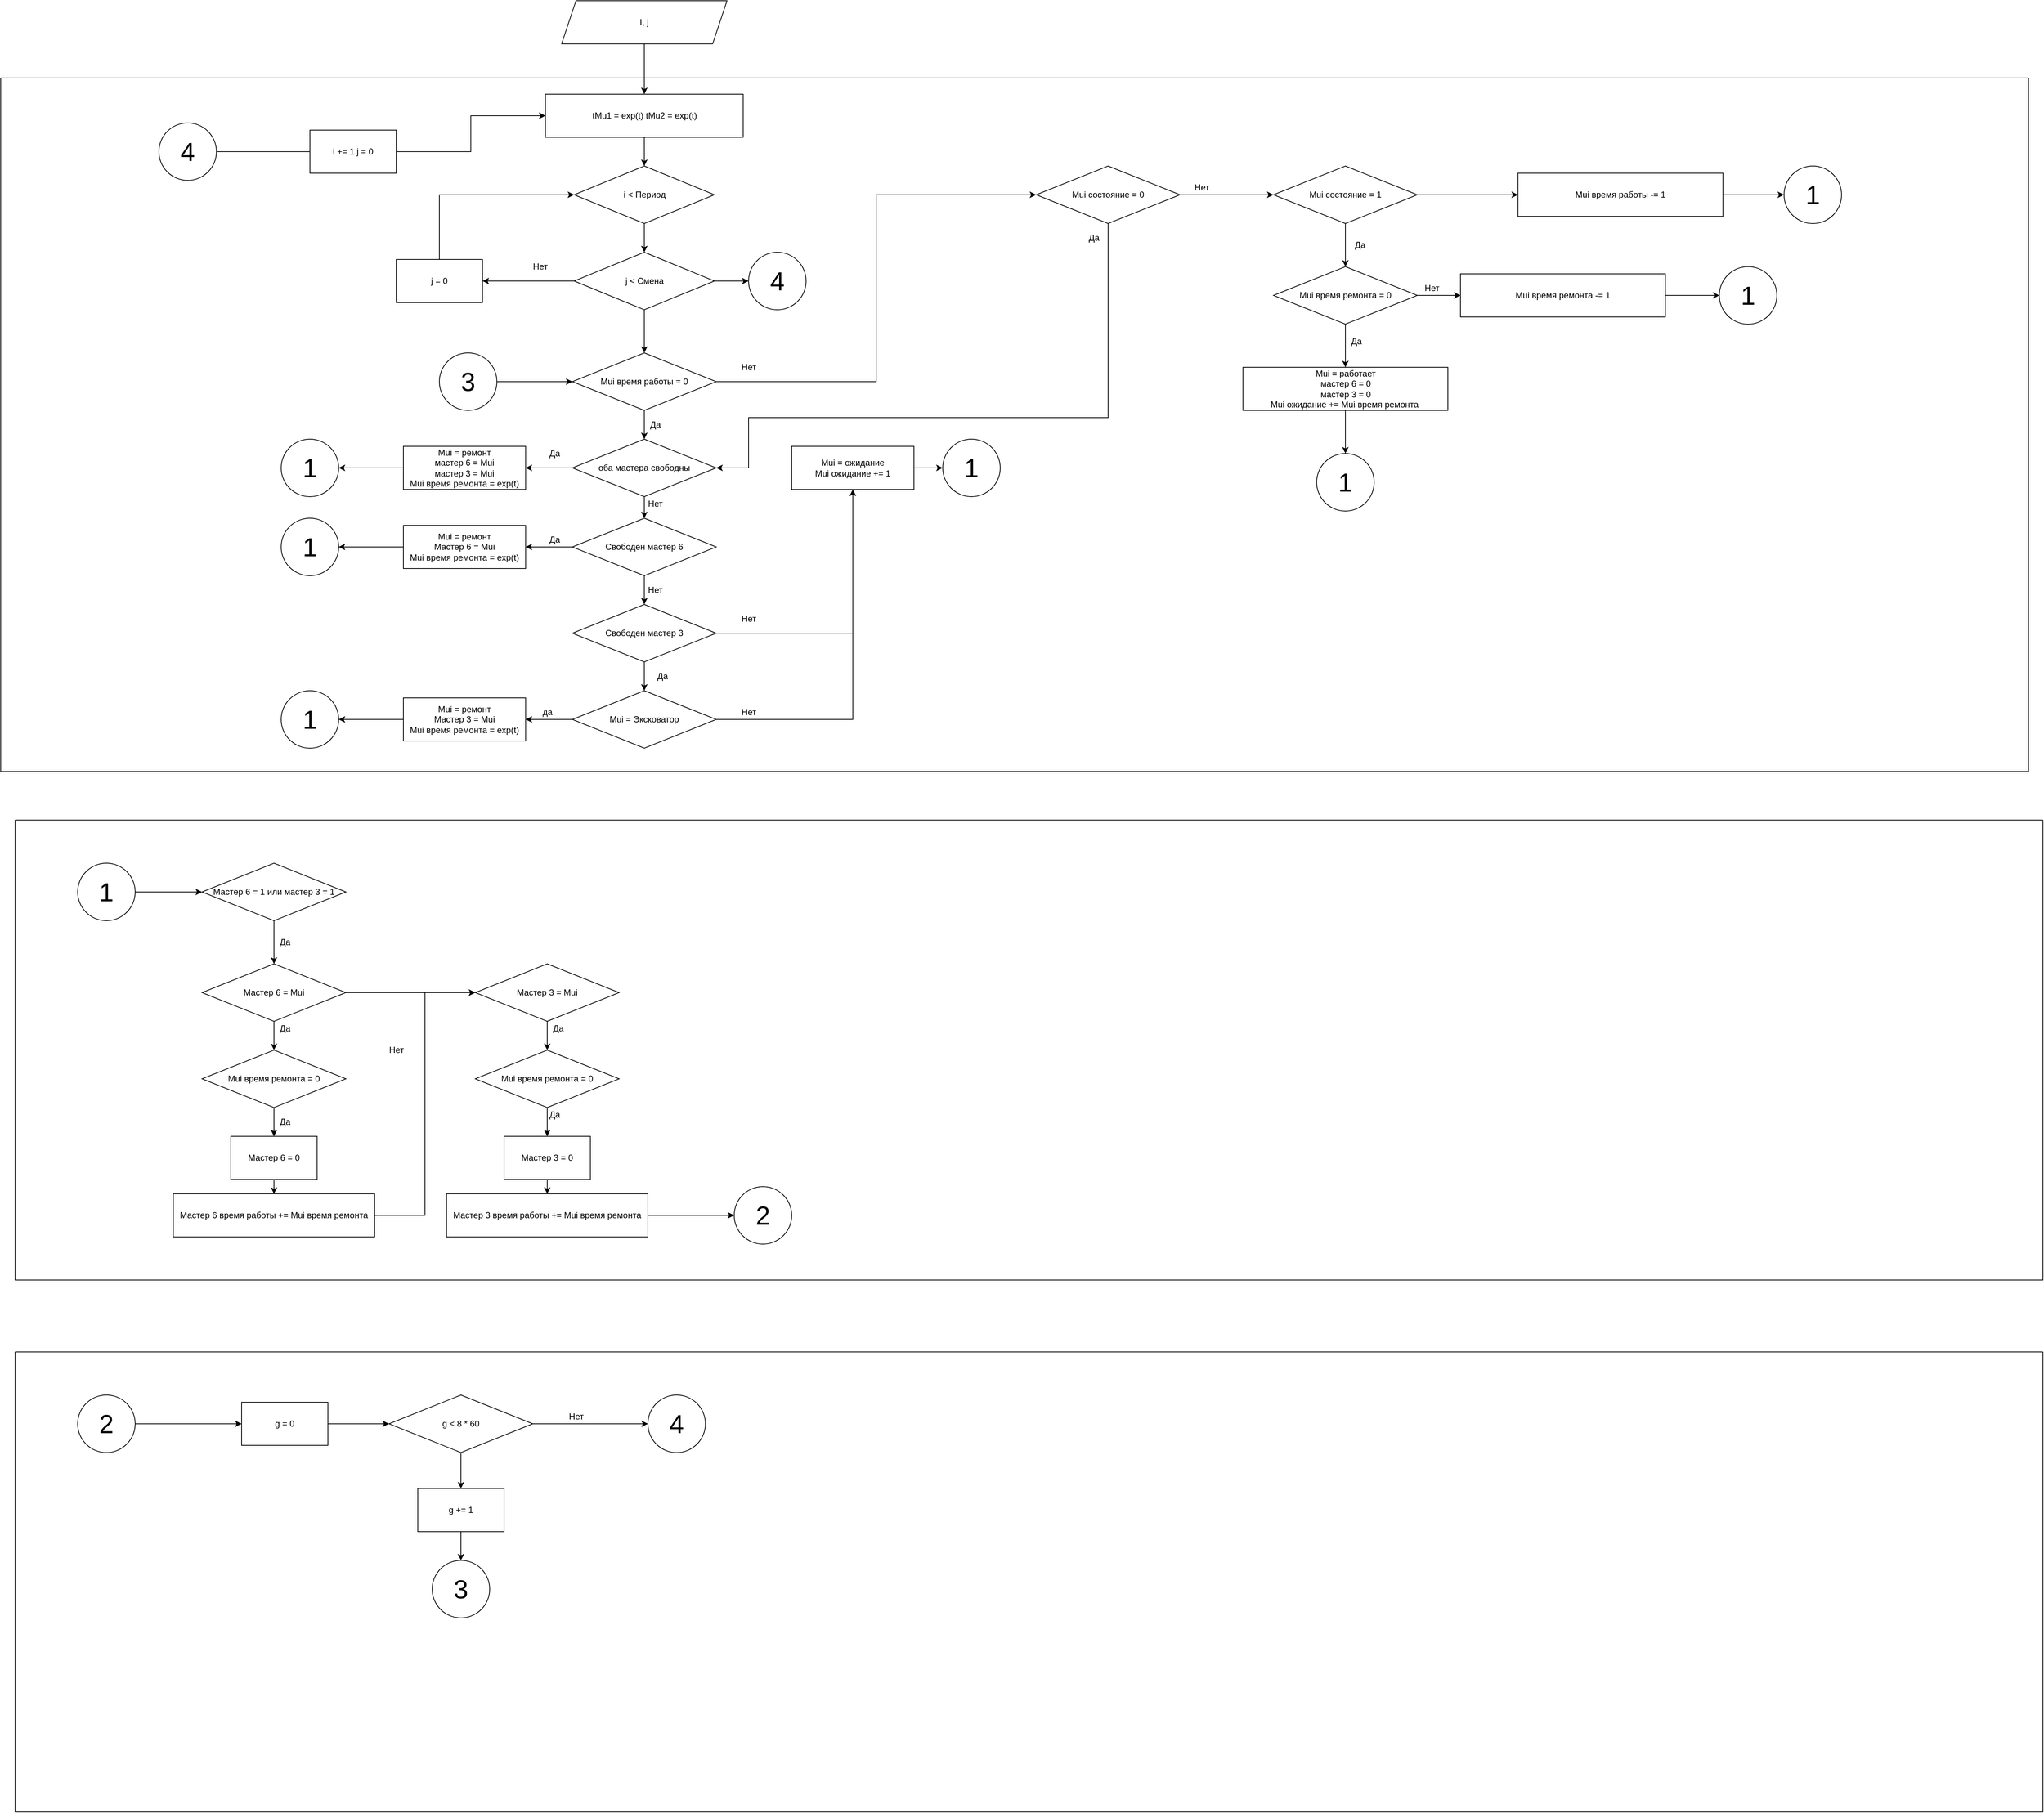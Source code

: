 <mxfile version="19.0.3" type="device"><diagram id="oMUgU_cKj5hAqDZ2qslA" name="Страница 1"><mxGraphModel dx="5557" dy="3625" grid="1" gridSize="10" guides="1" tooltips="1" connect="1" arrows="1" fold="1" page="1" pageScale="1" pageWidth="827" pageHeight="1169" math="0" shadow="0"><root><mxCell id="0"/><mxCell id="1" parent="0"/><mxCell id="mELySHecACPUB56Iy1mV-3" style="edgeStyle=orthogonalEdgeStyle;rounded=0;orthogonalLoop=1;jettySize=auto;html=1;entryX=0.5;entryY=0;entryDx=0;entryDy=0;" edge="1" parent="1" source="mELySHecACPUB56Iy1mV-1" target="mELySHecACPUB56Iy1mV-4"><mxGeometry relative="1" as="geometry"><mxPoint x="345" y="230" as="targetPoint"/></mxGeometry></mxCell><mxCell id="mELySHecACPUB56Iy1mV-1" value="I, j" style="shape=parallelogram;perimeter=parallelogramPerimeter;whiteSpace=wrap;html=1;fixedSize=1;" vertex="1" parent="1"><mxGeometry x="230" y="110" width="230" height="60" as="geometry"/></mxCell><mxCell id="mELySHecACPUB56Iy1mV-6" style="edgeStyle=orthogonalEdgeStyle;rounded=0;orthogonalLoop=1;jettySize=auto;html=1;entryX=0.5;entryY=0;entryDx=0;entryDy=0;" edge="1" parent="1" source="mELySHecACPUB56Iy1mV-4" target="mELySHecACPUB56Iy1mV-5"><mxGeometry relative="1" as="geometry"/></mxCell><mxCell id="mELySHecACPUB56Iy1mV-4" value="tMu1 = exp(t) tMu2 = exp(t)" style="rounded=0;whiteSpace=wrap;html=1;" vertex="1" parent="1"><mxGeometry x="207.5" y="240" width="275" height="60" as="geometry"/></mxCell><mxCell id="mELySHecACPUB56Iy1mV-9" style="edgeStyle=orthogonalEdgeStyle;rounded=0;orthogonalLoop=1;jettySize=auto;html=1;entryX=0.5;entryY=0;entryDx=0;entryDy=0;" edge="1" parent="1" source="mELySHecACPUB56Iy1mV-5" target="mELySHecACPUB56Iy1mV-8"><mxGeometry relative="1" as="geometry"/></mxCell><mxCell id="mELySHecACPUB56Iy1mV-5" value="i &amp;lt; Период" style="rhombus;whiteSpace=wrap;html=1;" vertex="1" parent="1"><mxGeometry x="247.5" y="340" width="195" height="80" as="geometry"/></mxCell><mxCell id="mELySHecACPUB56Iy1mV-11" style="edgeStyle=orthogonalEdgeStyle;rounded=0;orthogonalLoop=1;jettySize=auto;html=1;entryX=0.5;entryY=0;entryDx=0;entryDy=0;" edge="1" parent="1" source="mELySHecACPUB56Iy1mV-8" target="mELySHecACPUB56Iy1mV-12"><mxGeometry relative="1" as="geometry"><mxPoint x="345" y="585" as="targetPoint"/></mxGeometry></mxCell><mxCell id="mELySHecACPUB56Iy1mV-14" style="edgeStyle=orthogonalEdgeStyle;rounded=0;orthogonalLoop=1;jettySize=auto;html=1;entryX=1;entryY=0.5;entryDx=0;entryDy=0;" edge="1" parent="1" source="mELySHecACPUB56Iy1mV-8" target="mELySHecACPUB56Iy1mV-15"><mxGeometry relative="1" as="geometry"><mxPoint x="170" y="500" as="targetPoint"/></mxGeometry></mxCell><mxCell id="mELySHecACPUB56Iy1mV-178" style="edgeStyle=orthogonalEdgeStyle;rounded=0;orthogonalLoop=1;jettySize=auto;html=1;entryX=0;entryY=0.5;entryDx=0;entryDy=0;fontSize=12;" edge="1" parent="1" source="mELySHecACPUB56Iy1mV-8" target="mELySHecACPUB56Iy1mV-177"><mxGeometry relative="1" as="geometry"/></mxCell><mxCell id="mELySHecACPUB56Iy1mV-8" value="j &amp;lt; Смена" style="rhombus;whiteSpace=wrap;html=1;" vertex="1" parent="1"><mxGeometry x="247.5" y="460" width="195" height="80" as="geometry"/></mxCell><mxCell id="mELySHecACPUB56Iy1mV-20" style="edgeStyle=orthogonalEdgeStyle;rounded=0;orthogonalLoop=1;jettySize=auto;html=1;entryX=0.5;entryY=0;entryDx=0;entryDy=0;" edge="1" parent="1" source="mELySHecACPUB56Iy1mV-12" target="mELySHecACPUB56Iy1mV-18"><mxGeometry relative="1" as="geometry"/></mxCell><mxCell id="mELySHecACPUB56Iy1mV-52" style="edgeStyle=orthogonalEdgeStyle;rounded=0;orthogonalLoop=1;jettySize=auto;html=1;entryX=0;entryY=0.5;entryDx=0;entryDy=0;" edge="1" parent="1" source="mELySHecACPUB56Iy1mV-12" target="mELySHecACPUB56Iy1mV-51"><mxGeometry relative="1" as="geometry"/></mxCell><mxCell id="mELySHecACPUB56Iy1mV-12" value="Mui время работы = 0" style="rhombus;whiteSpace=wrap;html=1;" vertex="1" parent="1"><mxGeometry x="245" y="600" width="200" height="80" as="geometry"/></mxCell><mxCell id="mELySHecACPUB56Iy1mV-17" style="edgeStyle=orthogonalEdgeStyle;rounded=0;orthogonalLoop=1;jettySize=auto;html=1;entryX=0;entryY=0.5;entryDx=0;entryDy=0;" edge="1" parent="1" source="mELySHecACPUB56Iy1mV-15" target="mELySHecACPUB56Iy1mV-5"><mxGeometry relative="1" as="geometry"><Array as="points"><mxPoint x="60" y="380"/></Array></mxGeometry></mxCell><mxCell id="mELySHecACPUB56Iy1mV-15" value="j = 0" style="rounded=0;whiteSpace=wrap;html=1;" vertex="1" parent="1"><mxGeometry y="470" width="120" height="60" as="geometry"/></mxCell><mxCell id="mELySHecACPUB56Iy1mV-16" value="Нет" style="text;html=1;align=center;verticalAlign=middle;resizable=0;points=[];autosize=1;strokeColor=none;fillColor=none;" vertex="1" parent="1"><mxGeometry x="180" y="470" width="40" height="20" as="geometry"/></mxCell><mxCell id="mELySHecACPUB56Iy1mV-22" style="edgeStyle=orthogonalEdgeStyle;rounded=0;orthogonalLoop=1;jettySize=auto;html=1;exitX=0;exitY=0.5;exitDx=0;exitDy=0;entryX=1;entryY=0.5;entryDx=0;entryDy=0;" edge="1" parent="1" source="mELySHecACPUB56Iy1mV-18" target="mELySHecACPUB56Iy1mV-21"><mxGeometry relative="1" as="geometry"/></mxCell><mxCell id="mELySHecACPUB56Iy1mV-25" style="edgeStyle=orthogonalEdgeStyle;rounded=0;orthogonalLoop=1;jettySize=auto;html=1;entryX=0.5;entryY=0;entryDx=0;entryDy=0;" edge="1" parent="1" source="mELySHecACPUB56Iy1mV-18" target="mELySHecACPUB56Iy1mV-24"><mxGeometry relative="1" as="geometry"/></mxCell><mxCell id="mELySHecACPUB56Iy1mV-18" value="оба мастера свободны" style="rhombus;whiteSpace=wrap;html=1;" vertex="1" parent="1"><mxGeometry x="245" y="720" width="200" height="80" as="geometry"/></mxCell><mxCell id="mELySHecACPUB56Iy1mV-82" style="edgeStyle=orthogonalEdgeStyle;rounded=0;orthogonalLoop=1;jettySize=auto;html=1;entryX=1;entryY=0.5;entryDx=0;entryDy=0;fontSize=36;" edge="1" parent="1" source="mELySHecACPUB56Iy1mV-21" target="mELySHecACPUB56Iy1mV-81"><mxGeometry relative="1" as="geometry"/></mxCell><mxCell id="mELySHecACPUB56Iy1mV-21" value="Mui = ремонт&lt;br&gt;мастер 6 = Mui&lt;br&gt;мастер 3 = Mui&lt;br&gt;Mui время ремонта = exp(t)" style="rounded=0;whiteSpace=wrap;html=1;" vertex="1" parent="1"><mxGeometry x="10" y="730" width="170" height="60" as="geometry"/></mxCell><mxCell id="mELySHecACPUB56Iy1mV-23" value="Да" style="text;html=1;align=center;verticalAlign=middle;resizable=0;points=[];autosize=1;strokeColor=none;fillColor=none;" vertex="1" parent="1"><mxGeometry x="205" y="730" width="30" height="20" as="geometry"/></mxCell><mxCell id="mELySHecACPUB56Iy1mV-28" style="edgeStyle=orthogonalEdgeStyle;rounded=0;orthogonalLoop=1;jettySize=auto;html=1;entryX=1;entryY=0.5;entryDx=0;entryDy=0;" edge="1" parent="1" source="mELySHecACPUB56Iy1mV-24" target="mELySHecACPUB56Iy1mV-27"><mxGeometry relative="1" as="geometry"/></mxCell><mxCell id="mELySHecACPUB56Iy1mV-31" style="edgeStyle=orthogonalEdgeStyle;rounded=0;orthogonalLoop=1;jettySize=auto;html=1;" edge="1" parent="1" source="mELySHecACPUB56Iy1mV-24" target="mELySHecACPUB56Iy1mV-30"><mxGeometry relative="1" as="geometry"/></mxCell><mxCell id="mELySHecACPUB56Iy1mV-24" value="Cвободен мастер 6" style="rhombus;whiteSpace=wrap;html=1;" vertex="1" parent="1"><mxGeometry x="245" y="830" width="200" height="80" as="geometry"/></mxCell><mxCell id="mELySHecACPUB56Iy1mV-84" style="edgeStyle=orthogonalEdgeStyle;rounded=0;orthogonalLoop=1;jettySize=auto;html=1;fontSize=36;" edge="1" parent="1" source="mELySHecACPUB56Iy1mV-27" target="mELySHecACPUB56Iy1mV-83"><mxGeometry relative="1" as="geometry"/></mxCell><mxCell id="mELySHecACPUB56Iy1mV-27" value="Mui = ремонт&lt;br&gt;Мастер 6 = Mui&lt;br&gt;Mui время ремонта = exp(t)" style="rounded=0;whiteSpace=wrap;html=1;" vertex="1" parent="1"><mxGeometry x="10" y="840" width="170" height="60" as="geometry"/></mxCell><mxCell id="mELySHecACPUB56Iy1mV-29" value="Да" style="text;html=1;align=center;verticalAlign=middle;resizable=0;points=[];autosize=1;strokeColor=none;fillColor=none;" vertex="1" parent="1"><mxGeometry x="205" y="850" width="30" height="20" as="geometry"/></mxCell><mxCell id="mELySHecACPUB56Iy1mV-36" style="edgeStyle=orthogonalEdgeStyle;rounded=0;orthogonalLoop=1;jettySize=auto;html=1;entryX=0.5;entryY=0;entryDx=0;entryDy=0;" edge="1" parent="1" source="mELySHecACPUB56Iy1mV-30" target="mELySHecACPUB56Iy1mV-35"><mxGeometry relative="1" as="geometry"/></mxCell><mxCell id="mELySHecACPUB56Iy1mV-40" style="edgeStyle=orthogonalEdgeStyle;rounded=0;orthogonalLoop=1;jettySize=auto;html=1;" edge="1" parent="1" source="mELySHecACPUB56Iy1mV-30" target="mELySHecACPUB56Iy1mV-33"><mxGeometry relative="1" as="geometry"/></mxCell><mxCell id="mELySHecACPUB56Iy1mV-30" value="Свободен мастер 3" style="rhombus;whiteSpace=wrap;html=1;" vertex="1" parent="1"><mxGeometry x="245" y="950" width="200" height="80" as="geometry"/></mxCell><mxCell id="mELySHecACPUB56Iy1mV-88" style="edgeStyle=orthogonalEdgeStyle;rounded=0;orthogonalLoop=1;jettySize=auto;html=1;entryX=0;entryY=0.5;entryDx=0;entryDy=0;fontSize=36;" edge="1" parent="1" source="mELySHecACPUB56Iy1mV-33" target="mELySHecACPUB56Iy1mV-87"><mxGeometry relative="1" as="geometry"/></mxCell><mxCell id="mELySHecACPUB56Iy1mV-33" value="Mui = ожидание&lt;br&gt;Mui ожидание += 1" style="rounded=0;whiteSpace=wrap;html=1;" vertex="1" parent="1"><mxGeometry x="550" y="730" width="170" height="60" as="geometry"/></mxCell><mxCell id="mELySHecACPUB56Iy1mV-86" style="edgeStyle=orthogonalEdgeStyle;rounded=0;orthogonalLoop=1;jettySize=auto;html=1;entryX=1;entryY=0.5;entryDx=0;entryDy=0;fontSize=36;" edge="1" parent="1" source="mELySHecACPUB56Iy1mV-34" target="mELySHecACPUB56Iy1mV-85"><mxGeometry relative="1" as="geometry"/></mxCell><mxCell id="mELySHecACPUB56Iy1mV-34" value="Mui = ремонт&lt;br&gt;Мастер 3 = Mui&lt;br&gt;Mui время ремонта = exp(t)" style="rounded=0;whiteSpace=wrap;html=1;" vertex="1" parent="1"><mxGeometry x="10" y="1080" width="170" height="60" as="geometry"/></mxCell><mxCell id="mELySHecACPUB56Iy1mV-38" style="edgeStyle=orthogonalEdgeStyle;rounded=0;orthogonalLoop=1;jettySize=auto;html=1;entryX=1;entryY=0.5;entryDx=0;entryDy=0;" edge="1" parent="1" source="mELySHecACPUB56Iy1mV-35" target="mELySHecACPUB56Iy1mV-34"><mxGeometry relative="1" as="geometry"/></mxCell><mxCell id="mELySHecACPUB56Iy1mV-48" style="edgeStyle=orthogonalEdgeStyle;rounded=0;orthogonalLoop=1;jettySize=auto;html=1;entryX=0.5;entryY=1;entryDx=0;entryDy=0;" edge="1" parent="1" source="mELySHecACPUB56Iy1mV-35" target="mELySHecACPUB56Iy1mV-33"><mxGeometry relative="1" as="geometry"/></mxCell><mxCell id="mELySHecACPUB56Iy1mV-35" value="Mui = Эксковатор" style="rhombus;whiteSpace=wrap;html=1;" vertex="1" parent="1"><mxGeometry x="245" y="1070" width="200" height="80" as="geometry"/></mxCell><mxCell id="mELySHecACPUB56Iy1mV-37" value="Да" style="text;html=1;align=center;verticalAlign=middle;resizable=0;points=[];autosize=1;strokeColor=none;fillColor=none;" vertex="1" parent="1"><mxGeometry x="355" y="1040" width="30" height="20" as="geometry"/></mxCell><mxCell id="mELySHecACPUB56Iy1mV-39" value="да" style="text;html=1;align=center;verticalAlign=middle;resizable=0;points=[];autosize=1;strokeColor=none;fillColor=none;" vertex="1" parent="1"><mxGeometry x="195" y="1090" width="30" height="20" as="geometry"/></mxCell><mxCell id="mELySHecACPUB56Iy1mV-45" value="Нет" style="text;html=1;align=center;verticalAlign=middle;resizable=0;points=[];autosize=1;strokeColor=none;fillColor=none;" vertex="1" parent="1"><mxGeometry x="470" y="960" width="40" height="20" as="geometry"/></mxCell><mxCell id="mELySHecACPUB56Iy1mV-46" value="Нет" style="text;html=1;align=center;verticalAlign=middle;resizable=0;points=[];autosize=1;strokeColor=none;fillColor=none;" vertex="1" parent="1"><mxGeometry x="340" y="800" width="40" height="20" as="geometry"/></mxCell><mxCell id="mELySHecACPUB56Iy1mV-47" value="Нет" style="text;html=1;align=center;verticalAlign=middle;resizable=0;points=[];autosize=1;strokeColor=none;fillColor=none;" vertex="1" parent="1"><mxGeometry x="340" y="920" width="40" height="20" as="geometry"/></mxCell><mxCell id="mELySHecACPUB56Iy1mV-49" value="Нет" style="text;html=1;align=center;verticalAlign=middle;resizable=0;points=[];autosize=1;strokeColor=none;fillColor=none;" vertex="1" parent="1"><mxGeometry x="470" y="1090" width="40" height="20" as="geometry"/></mxCell><mxCell id="mELySHecACPUB56Iy1mV-54" style="edgeStyle=orthogonalEdgeStyle;rounded=0;orthogonalLoop=1;jettySize=auto;html=1;entryX=1;entryY=0.5;entryDx=0;entryDy=0;" edge="1" parent="1" source="mELySHecACPUB56Iy1mV-51" target="mELySHecACPUB56Iy1mV-18"><mxGeometry relative="1" as="geometry"><mxPoint x="940" y="720" as="targetPoint"/><Array as="points"><mxPoint x="990" y="690"/><mxPoint x="490" y="690"/><mxPoint x="490" y="760"/></Array></mxGeometry></mxCell><mxCell id="mELySHecACPUB56Iy1mV-59" style="edgeStyle=orthogonalEdgeStyle;rounded=0;orthogonalLoop=1;jettySize=auto;html=1;entryX=0;entryY=0.5;entryDx=0;entryDy=0;" edge="1" parent="1" source="mELySHecACPUB56Iy1mV-51" target="mELySHecACPUB56Iy1mV-63"><mxGeometry relative="1" as="geometry"><mxPoint x="1210" y="380" as="targetPoint"/></mxGeometry></mxCell><mxCell id="mELySHecACPUB56Iy1mV-51" value="Mui состояние = 0" style="rhombus;whiteSpace=wrap;html=1;" vertex="1" parent="1"><mxGeometry x="890" y="340" width="200" height="80" as="geometry"/></mxCell><mxCell id="mELySHecACPUB56Iy1mV-55" value="Да" style="text;html=1;align=center;verticalAlign=middle;resizable=0;points=[];autosize=1;strokeColor=none;fillColor=none;" vertex="1" parent="1"><mxGeometry x="955" y="430" width="30" height="20" as="geometry"/></mxCell><mxCell id="mELySHecACPUB56Iy1mV-56" value="Да" style="text;html=1;align=center;verticalAlign=middle;resizable=0;points=[];autosize=1;strokeColor=none;fillColor=none;" vertex="1" parent="1"><mxGeometry x="345" y="690" width="30" height="20" as="geometry"/></mxCell><mxCell id="mELySHecACPUB56Iy1mV-57" value="Нет" style="text;html=1;align=center;verticalAlign=middle;resizable=0;points=[];autosize=1;strokeColor=none;fillColor=none;" vertex="1" parent="1"><mxGeometry x="470" y="610" width="40" height="20" as="geometry"/></mxCell><mxCell id="mELySHecACPUB56Iy1mV-60" value="Нет" style="text;html=1;align=center;verticalAlign=middle;resizable=0;points=[];autosize=1;strokeColor=none;fillColor=none;" vertex="1" parent="1"><mxGeometry x="1100" y="360" width="40" height="20" as="geometry"/></mxCell><mxCell id="mELySHecACPUB56Iy1mV-67" style="edgeStyle=orthogonalEdgeStyle;rounded=0;orthogonalLoop=1;jettySize=auto;html=1;entryX=0.5;entryY=0;entryDx=0;entryDy=0;" edge="1" parent="1" source="mELySHecACPUB56Iy1mV-63" target="mELySHecACPUB56Iy1mV-65"><mxGeometry relative="1" as="geometry"/></mxCell><mxCell id="mELySHecACPUB56Iy1mV-74" style="edgeStyle=orthogonalEdgeStyle;rounded=0;orthogonalLoop=1;jettySize=auto;html=1;entryX=0;entryY=0.5;entryDx=0;entryDy=0;" edge="1" parent="1" source="mELySHecACPUB56Iy1mV-63" target="mELySHecACPUB56Iy1mV-73"><mxGeometry relative="1" as="geometry"/></mxCell><mxCell id="mELySHecACPUB56Iy1mV-63" value="Mui состояние = 1" style="rhombus;whiteSpace=wrap;html=1;" vertex="1" parent="1"><mxGeometry x="1220" y="340" width="200" height="80" as="geometry"/></mxCell><mxCell id="mELySHecACPUB56Iy1mV-76" style="edgeStyle=orthogonalEdgeStyle;rounded=0;orthogonalLoop=1;jettySize=auto;html=1;fontSize=36;" edge="1" parent="1" source="mELySHecACPUB56Iy1mV-64" target="mELySHecACPUB56Iy1mV-75"><mxGeometry relative="1" as="geometry"/></mxCell><mxCell id="mELySHecACPUB56Iy1mV-64" value="Mui = работает&lt;br&gt;мастер 6 = 0&lt;br&gt;мастер 3 = 0&lt;br&gt;Mui ожидание += Mui время ремонта&amp;nbsp;" style="rounded=0;whiteSpace=wrap;html=1;" vertex="1" parent="1"><mxGeometry x="1177.5" y="620" width="285" height="60" as="geometry"/></mxCell><mxCell id="mELySHecACPUB56Iy1mV-66" style="edgeStyle=orthogonalEdgeStyle;rounded=0;orthogonalLoop=1;jettySize=auto;html=1;entryX=0.5;entryY=0;entryDx=0;entryDy=0;" edge="1" parent="1" source="mELySHecACPUB56Iy1mV-65" target="mELySHecACPUB56Iy1mV-64"><mxGeometry relative="1" as="geometry"/></mxCell><mxCell id="mELySHecACPUB56Iy1mV-69" style="edgeStyle=orthogonalEdgeStyle;rounded=0;orthogonalLoop=1;jettySize=auto;html=1;" edge="1" parent="1" source="mELySHecACPUB56Iy1mV-65" target="mELySHecACPUB56Iy1mV-68"><mxGeometry relative="1" as="geometry"/></mxCell><mxCell id="mELySHecACPUB56Iy1mV-65" value="Mui время ремонта = 0" style="rhombus;whiteSpace=wrap;html=1;" vertex="1" parent="1"><mxGeometry x="1220" y="480" width="200" height="80" as="geometry"/></mxCell><mxCell id="mELySHecACPUB56Iy1mV-78" style="edgeStyle=orthogonalEdgeStyle;rounded=0;orthogonalLoop=1;jettySize=auto;html=1;entryX=0;entryY=0.5;entryDx=0;entryDy=0;fontSize=36;" edge="1" parent="1" source="mELySHecACPUB56Iy1mV-68" target="mELySHecACPUB56Iy1mV-77"><mxGeometry relative="1" as="geometry"/></mxCell><mxCell id="mELySHecACPUB56Iy1mV-68" value="&amp;nbsp;Mui время ремонта -= 1&amp;nbsp;" style="rounded=0;whiteSpace=wrap;html=1;" vertex="1" parent="1"><mxGeometry x="1480" y="490" width="285" height="60" as="geometry"/></mxCell><mxCell id="mELySHecACPUB56Iy1mV-70" value="Да" style="text;html=1;align=center;verticalAlign=middle;resizable=0;points=[];autosize=1;strokeColor=none;fillColor=none;" vertex="1" parent="1"><mxGeometry x="1320" y="574" width="30" height="20" as="geometry"/></mxCell><mxCell id="mELySHecACPUB56Iy1mV-71" value="Нет" style="text;html=1;align=center;verticalAlign=middle;resizable=0;points=[];autosize=1;strokeColor=none;fillColor=none;" vertex="1" parent="1"><mxGeometry x="1420" y="500" width="40" height="20" as="geometry"/></mxCell><mxCell id="mELySHecACPUB56Iy1mV-72" value="Да" style="text;html=1;align=center;verticalAlign=middle;resizable=0;points=[];autosize=1;strokeColor=none;fillColor=none;" vertex="1" parent="1"><mxGeometry x="1325" y="440" width="30" height="20" as="geometry"/></mxCell><mxCell id="mELySHecACPUB56Iy1mV-80" style="edgeStyle=orthogonalEdgeStyle;rounded=0;orthogonalLoop=1;jettySize=auto;html=1;entryX=0;entryY=0.5;entryDx=0;entryDy=0;fontSize=36;" edge="1" parent="1" source="mELySHecACPUB56Iy1mV-73" target="mELySHecACPUB56Iy1mV-79"><mxGeometry relative="1" as="geometry"/></mxCell><mxCell id="mELySHecACPUB56Iy1mV-73" value="&amp;nbsp;Mui время работы -= 1&amp;nbsp;" style="rounded=0;whiteSpace=wrap;html=1;" vertex="1" parent="1"><mxGeometry x="1560" y="350" width="285" height="60" as="geometry"/></mxCell><mxCell id="mELySHecACPUB56Iy1mV-75" value="&lt;font style=&quot;font-size: 36px;&quot;&gt;1&lt;/font&gt;" style="ellipse;whiteSpace=wrap;html=1;aspect=fixed;" vertex="1" parent="1"><mxGeometry x="1280" y="740" width="80" height="80" as="geometry"/></mxCell><mxCell id="mELySHecACPUB56Iy1mV-77" value="&lt;font style=&quot;font-size: 36px;&quot;&gt;1&lt;/font&gt;" style="ellipse;whiteSpace=wrap;html=1;aspect=fixed;" vertex="1" parent="1"><mxGeometry x="1840" y="480" width="80" height="80" as="geometry"/></mxCell><mxCell id="mELySHecACPUB56Iy1mV-79" value="&lt;font style=&quot;font-size: 36px;&quot;&gt;1&lt;/font&gt;" style="ellipse;whiteSpace=wrap;html=1;aspect=fixed;" vertex="1" parent="1"><mxGeometry x="1930" y="340" width="80" height="80" as="geometry"/></mxCell><mxCell id="mELySHecACPUB56Iy1mV-81" value="&lt;font style=&quot;font-size: 36px;&quot;&gt;1&lt;/font&gt;" style="ellipse;whiteSpace=wrap;html=1;aspect=fixed;" vertex="1" parent="1"><mxGeometry x="-160" y="720" width="80" height="80" as="geometry"/></mxCell><mxCell id="mELySHecACPUB56Iy1mV-83" value="&lt;font style=&quot;font-size: 36px;&quot;&gt;1&lt;/font&gt;" style="ellipse;whiteSpace=wrap;html=1;aspect=fixed;" vertex="1" parent="1"><mxGeometry x="-160" y="830" width="80" height="80" as="geometry"/></mxCell><mxCell id="mELySHecACPUB56Iy1mV-85" value="&lt;font style=&quot;font-size: 36px;&quot;&gt;1&lt;/font&gt;" style="ellipse;whiteSpace=wrap;html=1;aspect=fixed;" vertex="1" parent="1"><mxGeometry x="-160" y="1070" width="80" height="80" as="geometry"/></mxCell><mxCell id="mELySHecACPUB56Iy1mV-87" value="&lt;font style=&quot;font-size: 36px;&quot;&gt;1&lt;/font&gt;" style="ellipse;whiteSpace=wrap;html=1;aspect=fixed;" vertex="1" parent="1"><mxGeometry x="760" y="720" width="80" height="80" as="geometry"/></mxCell><mxCell id="mELySHecACPUB56Iy1mV-92" value="" style="swimlane;startSize=0;fontSize=36;" vertex="1" parent="1"><mxGeometry x="-550" y="217.5" width="2820" height="965" as="geometry"/></mxCell><mxCell id="mELySHecACPUB56Iy1mV-156" value="&lt;font style=&quot;font-size: 36px;&quot;&gt;3&lt;/font&gt;" style="ellipse;whiteSpace=wrap;html=1;aspect=fixed;" vertex="1" parent="mELySHecACPUB56Iy1mV-92"><mxGeometry x="610" y="382.5" width="80" height="80" as="geometry"/></mxCell><mxCell id="mELySHecACPUB56Iy1mV-167" value="&lt;font style=&quot;font-size: 36px;&quot;&gt;4&lt;/font&gt;" style="ellipse;whiteSpace=wrap;html=1;aspect=fixed;" vertex="1" parent="mELySHecACPUB56Iy1mV-92"><mxGeometry x="220" y="62.5" width="80" height="80" as="geometry"/></mxCell><mxCell id="mELySHecACPUB56Iy1mV-174" value="i += 1 j = 0" style="rounded=0;whiteSpace=wrap;html=1;fontSize=12;" vertex="1" parent="mELySHecACPUB56Iy1mV-92"><mxGeometry x="430" y="72.5" width="120" height="60" as="geometry"/></mxCell><mxCell id="mELySHecACPUB56Iy1mV-175" value="" style="edgeStyle=orthogonalEdgeStyle;rounded=0;orthogonalLoop=1;jettySize=auto;html=1;fontSize=12;entryX=0;entryY=0.5;entryDx=0;entryDy=0;endArrow=none;" edge="1" parent="mELySHecACPUB56Iy1mV-92" source="mELySHecACPUB56Iy1mV-167" target="mELySHecACPUB56Iy1mV-174"><mxGeometry relative="1" as="geometry"><mxPoint x="757.5" y="52.5" as="targetPoint"/><mxPoint x="480.0" y="102.611" as="sourcePoint"/></mxGeometry></mxCell><mxCell id="mELySHecACPUB56Iy1mV-177" value="&lt;font style=&quot;font-size: 36px;&quot;&gt;4&lt;/font&gt;" style="ellipse;whiteSpace=wrap;html=1;aspect=fixed;" vertex="1" parent="mELySHecACPUB56Iy1mV-92"><mxGeometry x="1040" y="242.5" width="80" height="80" as="geometry"/></mxCell><mxCell id="mELySHecACPUB56Iy1mV-93" value="" style="swimlane;startSize=0;fontSize=36;" vertex="1" parent="1"><mxGeometry x="-530" y="1250" width="2820" height="640" as="geometry"/></mxCell><mxCell id="mELySHecACPUB56Iy1mV-99" style="edgeStyle=orthogonalEdgeStyle;rounded=0;orthogonalLoop=1;jettySize=auto;html=1;entryX=0;entryY=0.5;entryDx=0;entryDy=0;fontSize=36;" edge="1" parent="mELySHecACPUB56Iy1mV-93" source="mELySHecACPUB56Iy1mV-95" target="mELySHecACPUB56Iy1mV-96"><mxGeometry relative="1" as="geometry"/></mxCell><mxCell id="mELySHecACPUB56Iy1mV-95" value="&lt;font style=&quot;font-size: 36px;&quot;&gt;1&lt;/font&gt;" style="ellipse;whiteSpace=wrap;html=1;aspect=fixed;" vertex="1" parent="mELySHecACPUB56Iy1mV-93"><mxGeometry x="87" y="60" width="80" height="80" as="geometry"/></mxCell><mxCell id="mELySHecACPUB56Iy1mV-98" style="edgeStyle=orthogonalEdgeStyle;rounded=0;orthogonalLoop=1;jettySize=auto;html=1;entryX=0.5;entryY=0;entryDx=0;entryDy=0;fontSize=36;" edge="1" parent="mELySHecACPUB56Iy1mV-93" source="mELySHecACPUB56Iy1mV-96" target="mELySHecACPUB56Iy1mV-97"><mxGeometry relative="1" as="geometry"/></mxCell><mxCell id="mELySHecACPUB56Iy1mV-96" value="Мастер 6 = 1 или мастер 3 = 1" style="rhombus;whiteSpace=wrap;html=1;" vertex="1" parent="mELySHecACPUB56Iy1mV-93"><mxGeometry x="260" y="60" width="200" height="80" as="geometry"/></mxCell><mxCell id="mELySHecACPUB56Iy1mV-103" style="edgeStyle=orthogonalEdgeStyle;rounded=0;orthogonalLoop=1;jettySize=auto;html=1;entryX=0.5;entryY=0;entryDx=0;entryDy=0;fontSize=12;" edge="1" parent="mELySHecACPUB56Iy1mV-93" source="mELySHecACPUB56Iy1mV-97" target="mELySHecACPUB56Iy1mV-102"><mxGeometry relative="1" as="geometry"/></mxCell><mxCell id="mELySHecACPUB56Iy1mV-118" style="edgeStyle=orthogonalEdgeStyle;rounded=0;orthogonalLoop=1;jettySize=auto;html=1;entryX=0;entryY=0.5;entryDx=0;entryDy=0;fontSize=12;" edge="1" parent="mELySHecACPUB56Iy1mV-93" source="mELySHecACPUB56Iy1mV-97" target="mELySHecACPUB56Iy1mV-111"><mxGeometry relative="1" as="geometry"/></mxCell><mxCell id="mELySHecACPUB56Iy1mV-97" value="Мастер 6 = Mui" style="rhombus;whiteSpace=wrap;html=1;" vertex="1" parent="mELySHecACPUB56Iy1mV-93"><mxGeometry x="260" y="200" width="200" height="80" as="geometry"/></mxCell><mxCell id="mELySHecACPUB56Iy1mV-101" value="Да" style="text;html=1;align=center;verticalAlign=middle;resizable=0;points=[];autosize=1;strokeColor=none;fillColor=none;fontSize=12;" vertex="1" parent="mELySHecACPUB56Iy1mV-93"><mxGeometry x="360" y="160" width="30" height="20" as="geometry"/></mxCell><mxCell id="mELySHecACPUB56Iy1mV-106" style="edgeStyle=orthogonalEdgeStyle;rounded=0;orthogonalLoop=1;jettySize=auto;html=1;entryX=0.5;entryY=0;entryDx=0;entryDy=0;fontSize=12;" edge="1" parent="mELySHecACPUB56Iy1mV-93" source="mELySHecACPUB56Iy1mV-102" target="mELySHecACPUB56Iy1mV-105"><mxGeometry relative="1" as="geometry"/></mxCell><mxCell id="mELySHecACPUB56Iy1mV-102" value="Mui время ремонта = 0" style="rhombus;whiteSpace=wrap;html=1;" vertex="1" parent="mELySHecACPUB56Iy1mV-93"><mxGeometry x="260" y="320" width="200" height="80" as="geometry"/></mxCell><mxCell id="mELySHecACPUB56Iy1mV-104" value="Да" style="text;html=1;align=center;verticalAlign=middle;resizable=0;points=[];autosize=1;strokeColor=none;fillColor=none;fontSize=12;" vertex="1" parent="mELySHecACPUB56Iy1mV-93"><mxGeometry x="360" y="280" width="30" height="20" as="geometry"/></mxCell><mxCell id="mELySHecACPUB56Iy1mV-109" style="edgeStyle=orthogonalEdgeStyle;rounded=0;orthogonalLoop=1;jettySize=auto;html=1;entryX=0.5;entryY=0;entryDx=0;entryDy=0;fontSize=12;" edge="1" parent="mELySHecACPUB56Iy1mV-93" source="mELySHecACPUB56Iy1mV-105" target="mELySHecACPUB56Iy1mV-108"><mxGeometry relative="1" as="geometry"/></mxCell><mxCell id="mELySHecACPUB56Iy1mV-105" value="Мастер 6 = 0" style="rounded=0;whiteSpace=wrap;html=1;fontSize=12;" vertex="1" parent="mELySHecACPUB56Iy1mV-93"><mxGeometry x="300" y="440" width="120" height="60" as="geometry"/></mxCell><mxCell id="mELySHecACPUB56Iy1mV-121" style="edgeStyle=orthogonalEdgeStyle;rounded=0;orthogonalLoop=1;jettySize=auto;html=1;entryX=0;entryY=0.5;entryDx=0;entryDy=0;fontSize=12;" edge="1" parent="mELySHecACPUB56Iy1mV-93" source="mELySHecACPUB56Iy1mV-108" target="mELySHecACPUB56Iy1mV-111"><mxGeometry relative="1" as="geometry"/></mxCell><mxCell id="mELySHecACPUB56Iy1mV-108" value="Мастер 6 время работы += Mui время ремонта" style="rounded=0;whiteSpace=wrap;html=1;fontSize=12;" vertex="1" parent="mELySHecACPUB56Iy1mV-93"><mxGeometry x="220" y="520" width="280" height="60" as="geometry"/></mxCell><mxCell id="mELySHecACPUB56Iy1mV-111" value="Мастер 3 = Mui" style="rhombus;whiteSpace=wrap;html=1;" vertex="1" parent="mELySHecACPUB56Iy1mV-93"><mxGeometry x="640" y="200" width="200" height="80" as="geometry"/></mxCell><mxCell id="mELySHecACPUB56Iy1mV-113" value="Mui время ремонта = 0" style="rhombus;whiteSpace=wrap;html=1;" vertex="1" parent="mELySHecACPUB56Iy1mV-93"><mxGeometry x="640" y="320" width="200" height="80" as="geometry"/></mxCell><mxCell id="mELySHecACPUB56Iy1mV-110" style="edgeStyle=orthogonalEdgeStyle;rounded=0;orthogonalLoop=1;jettySize=auto;html=1;entryX=0.5;entryY=0;entryDx=0;entryDy=0;fontSize=12;" edge="1" parent="mELySHecACPUB56Iy1mV-93" source="mELySHecACPUB56Iy1mV-111" target="mELySHecACPUB56Iy1mV-113"><mxGeometry relative="1" as="geometry"/></mxCell><mxCell id="mELySHecACPUB56Iy1mV-114" value="Да" style="text;html=1;align=center;verticalAlign=middle;resizable=0;points=[];autosize=1;strokeColor=none;fillColor=none;fontSize=12;" vertex="1" parent="mELySHecACPUB56Iy1mV-93"><mxGeometry x="740" y="280" width="30" height="20" as="geometry"/></mxCell><mxCell id="mELySHecACPUB56Iy1mV-115" style="edgeStyle=orthogonalEdgeStyle;rounded=0;orthogonalLoop=1;jettySize=auto;html=1;entryX=0.5;entryY=0;entryDx=0;entryDy=0;fontSize=12;" edge="1" parent="mELySHecACPUB56Iy1mV-93" source="mELySHecACPUB56Iy1mV-116" target="mELySHecACPUB56Iy1mV-122"><mxGeometry relative="1" as="geometry"><mxPoint x="740" y="520" as="targetPoint"/></mxGeometry></mxCell><mxCell id="mELySHecACPUB56Iy1mV-116" value="Мастер 3 = 0" style="rounded=0;whiteSpace=wrap;html=1;fontSize=12;" vertex="1" parent="mELySHecACPUB56Iy1mV-93"><mxGeometry x="680" y="440" width="120" height="60" as="geometry"/></mxCell><mxCell id="mELySHecACPUB56Iy1mV-112" style="edgeStyle=orthogonalEdgeStyle;rounded=0;orthogonalLoop=1;jettySize=auto;html=1;entryX=0.5;entryY=0;entryDx=0;entryDy=0;fontSize=12;" edge="1" parent="mELySHecACPUB56Iy1mV-93" source="mELySHecACPUB56Iy1mV-113" target="mELySHecACPUB56Iy1mV-116"><mxGeometry relative="1" as="geometry"/></mxCell><mxCell id="mELySHecACPUB56Iy1mV-117" value="Да" style="text;html=1;align=center;verticalAlign=middle;resizable=0;points=[];autosize=1;strokeColor=none;fillColor=none;fontSize=12;" vertex="1" parent="mELySHecACPUB56Iy1mV-93"><mxGeometry x="735" y="400" width="30" height="20" as="geometry"/></mxCell><mxCell id="mELySHecACPUB56Iy1mV-124" style="edgeStyle=orthogonalEdgeStyle;rounded=0;orthogonalLoop=1;jettySize=auto;html=1;fontSize=12;" edge="1" parent="mELySHecACPUB56Iy1mV-93" source="mELySHecACPUB56Iy1mV-122" target="mELySHecACPUB56Iy1mV-123"><mxGeometry relative="1" as="geometry"/></mxCell><mxCell id="mELySHecACPUB56Iy1mV-122" value="Мастер 3 время работы += Mui время ремонта" style="rounded=0;whiteSpace=wrap;html=1;fontSize=12;" vertex="1" parent="mELySHecACPUB56Iy1mV-93"><mxGeometry x="600" y="520" width="280" height="60" as="geometry"/></mxCell><mxCell id="mELySHecACPUB56Iy1mV-107" value="Да" style="text;html=1;align=center;verticalAlign=middle;resizable=0;points=[];autosize=1;strokeColor=none;fillColor=none;fontSize=12;" vertex="1" parent="mELySHecACPUB56Iy1mV-93"><mxGeometry x="360" y="410" width="30" height="20" as="geometry"/></mxCell><mxCell id="mELySHecACPUB56Iy1mV-123" value="&lt;font style=&quot;font-size: 36px;&quot;&gt;2&lt;/font&gt;" style="ellipse;whiteSpace=wrap;html=1;aspect=fixed;" vertex="1" parent="mELySHecACPUB56Iy1mV-93"><mxGeometry x="1000" y="510" width="80" height="80" as="geometry"/></mxCell><mxCell id="mELySHecACPUB56Iy1mV-119" value="Нет" style="text;html=1;align=center;verticalAlign=middle;resizable=0;points=[];autosize=1;strokeColor=none;fillColor=none;fontSize=12;" vertex="1" parent="1"><mxGeometry x="-20" y="1560" width="40" height="20" as="geometry"/></mxCell><mxCell id="mELySHecACPUB56Iy1mV-125" value="" style="swimlane;startSize=0;fontSize=36;" vertex="1" parent="1"><mxGeometry x="-530" y="1990" width="2820" height="640" as="geometry"/></mxCell><mxCell id="mELySHecACPUB56Iy1mV-159" style="edgeStyle=orthogonalEdgeStyle;rounded=0;orthogonalLoop=1;jettySize=auto;html=1;entryX=0;entryY=0.5;entryDx=0;entryDy=0;fontSize=12;" edge="1" parent="mELySHecACPUB56Iy1mV-125" source="mELySHecACPUB56Iy1mV-127" target="mELySHecACPUB56Iy1mV-162"><mxGeometry relative="1" as="geometry"><mxPoint x="280" y="100" as="targetPoint"/></mxGeometry></mxCell><mxCell id="mELySHecACPUB56Iy1mV-127" value="&lt;font style=&quot;font-size: 36px;&quot;&gt;2&lt;/font&gt;" style="ellipse;whiteSpace=wrap;html=1;aspect=fixed;" vertex="1" parent="mELySHecACPUB56Iy1mV-125"><mxGeometry x="87" y="60" width="80" height="80" as="geometry"/></mxCell><mxCell id="mELySHecACPUB56Iy1mV-166" style="edgeStyle=orthogonalEdgeStyle;rounded=0;orthogonalLoop=1;jettySize=auto;html=1;entryX=0;entryY=0.5;entryDx=0;entryDy=0;fontSize=12;" edge="1" parent="mELySHecACPUB56Iy1mV-125" source="mELySHecACPUB56Iy1mV-161" target="mELySHecACPUB56Iy1mV-165"><mxGeometry relative="1" as="geometry"/></mxCell><mxCell id="mELySHecACPUB56Iy1mV-172" style="edgeStyle=orthogonalEdgeStyle;rounded=0;orthogonalLoop=1;jettySize=auto;html=1;entryX=0.5;entryY=0;entryDx=0;entryDy=0;fontSize=12;" edge="1" parent="mELySHecACPUB56Iy1mV-125" source="mELySHecACPUB56Iy1mV-161" target="mELySHecACPUB56Iy1mV-171"><mxGeometry relative="1" as="geometry"/></mxCell><mxCell id="mELySHecACPUB56Iy1mV-161" value="g &amp;lt; 8 * 60" style="rhombus;whiteSpace=wrap;html=1;" vertex="1" parent="mELySHecACPUB56Iy1mV-125"><mxGeometry x="520" y="60" width="200" height="80" as="geometry"/></mxCell><mxCell id="mELySHecACPUB56Iy1mV-163" style="edgeStyle=orthogonalEdgeStyle;rounded=0;orthogonalLoop=1;jettySize=auto;html=1;entryX=0;entryY=0.5;entryDx=0;entryDy=0;fontSize=12;" edge="1" parent="mELySHecACPUB56Iy1mV-125" source="mELySHecACPUB56Iy1mV-162" target="mELySHecACPUB56Iy1mV-161"><mxGeometry relative="1" as="geometry"/></mxCell><mxCell id="mELySHecACPUB56Iy1mV-162" value="g = 0" style="rounded=0;whiteSpace=wrap;html=1;fontSize=12;" vertex="1" parent="mELySHecACPUB56Iy1mV-125"><mxGeometry x="315" y="70" width="120" height="60" as="geometry"/></mxCell><mxCell id="mELySHecACPUB56Iy1mV-165" value="&lt;font style=&quot;font-size: 36px;&quot;&gt;4&lt;/font&gt;" style="ellipse;whiteSpace=wrap;html=1;aspect=fixed;" vertex="1" parent="mELySHecACPUB56Iy1mV-125"><mxGeometry x="880" y="60" width="80" height="80" as="geometry"/></mxCell><mxCell id="mELySHecACPUB56Iy1mV-170" value="&lt;font style=&quot;font-size: 36px;&quot;&gt;3&lt;/font&gt;" style="ellipse;whiteSpace=wrap;html=1;aspect=fixed;" vertex="1" parent="mELySHecACPUB56Iy1mV-125"><mxGeometry x="580" y="290" width="80" height="80" as="geometry"/></mxCell><mxCell id="mELySHecACPUB56Iy1mV-173" style="edgeStyle=orthogonalEdgeStyle;rounded=0;orthogonalLoop=1;jettySize=auto;html=1;fontSize=12;" edge="1" parent="mELySHecACPUB56Iy1mV-125" source="mELySHecACPUB56Iy1mV-171" target="mELySHecACPUB56Iy1mV-170"><mxGeometry relative="1" as="geometry"/></mxCell><mxCell id="mELySHecACPUB56Iy1mV-171" value="g += 1" style="rounded=0;whiteSpace=wrap;html=1;fontSize=12;" vertex="1" parent="mELySHecACPUB56Iy1mV-125"><mxGeometry x="560" y="190" width="120" height="60" as="geometry"/></mxCell><mxCell id="mELySHecACPUB56Iy1mV-157" style="edgeStyle=orthogonalEdgeStyle;rounded=0;orthogonalLoop=1;jettySize=auto;html=1;entryX=0;entryY=0.5;entryDx=0;entryDy=0;fontSize=12;" edge="1" parent="1" source="mELySHecACPUB56Iy1mV-156" target="mELySHecACPUB56Iy1mV-12"><mxGeometry relative="1" as="geometry"/></mxCell><mxCell id="mELySHecACPUB56Iy1mV-168" style="edgeStyle=orthogonalEdgeStyle;rounded=0;orthogonalLoop=1;jettySize=auto;html=1;fontSize=12;entryX=0;entryY=0.5;entryDx=0;entryDy=0;startArrow=none;" edge="1" parent="1" source="mELySHecACPUB56Iy1mV-174" target="mELySHecACPUB56Iy1mV-4"><mxGeometry relative="1" as="geometry"><mxPoint x="340" y="320" as="targetPoint"/></mxGeometry></mxCell><mxCell id="mELySHecACPUB56Iy1mV-169" value="Нет" style="text;html=1;align=center;verticalAlign=middle;resizable=0;points=[];autosize=1;strokeColor=none;fillColor=none;fontSize=12;" vertex="1" parent="1"><mxGeometry x="230" y="2070" width="40" height="20" as="geometry"/></mxCell></root></mxGraphModel></diagram></mxfile>